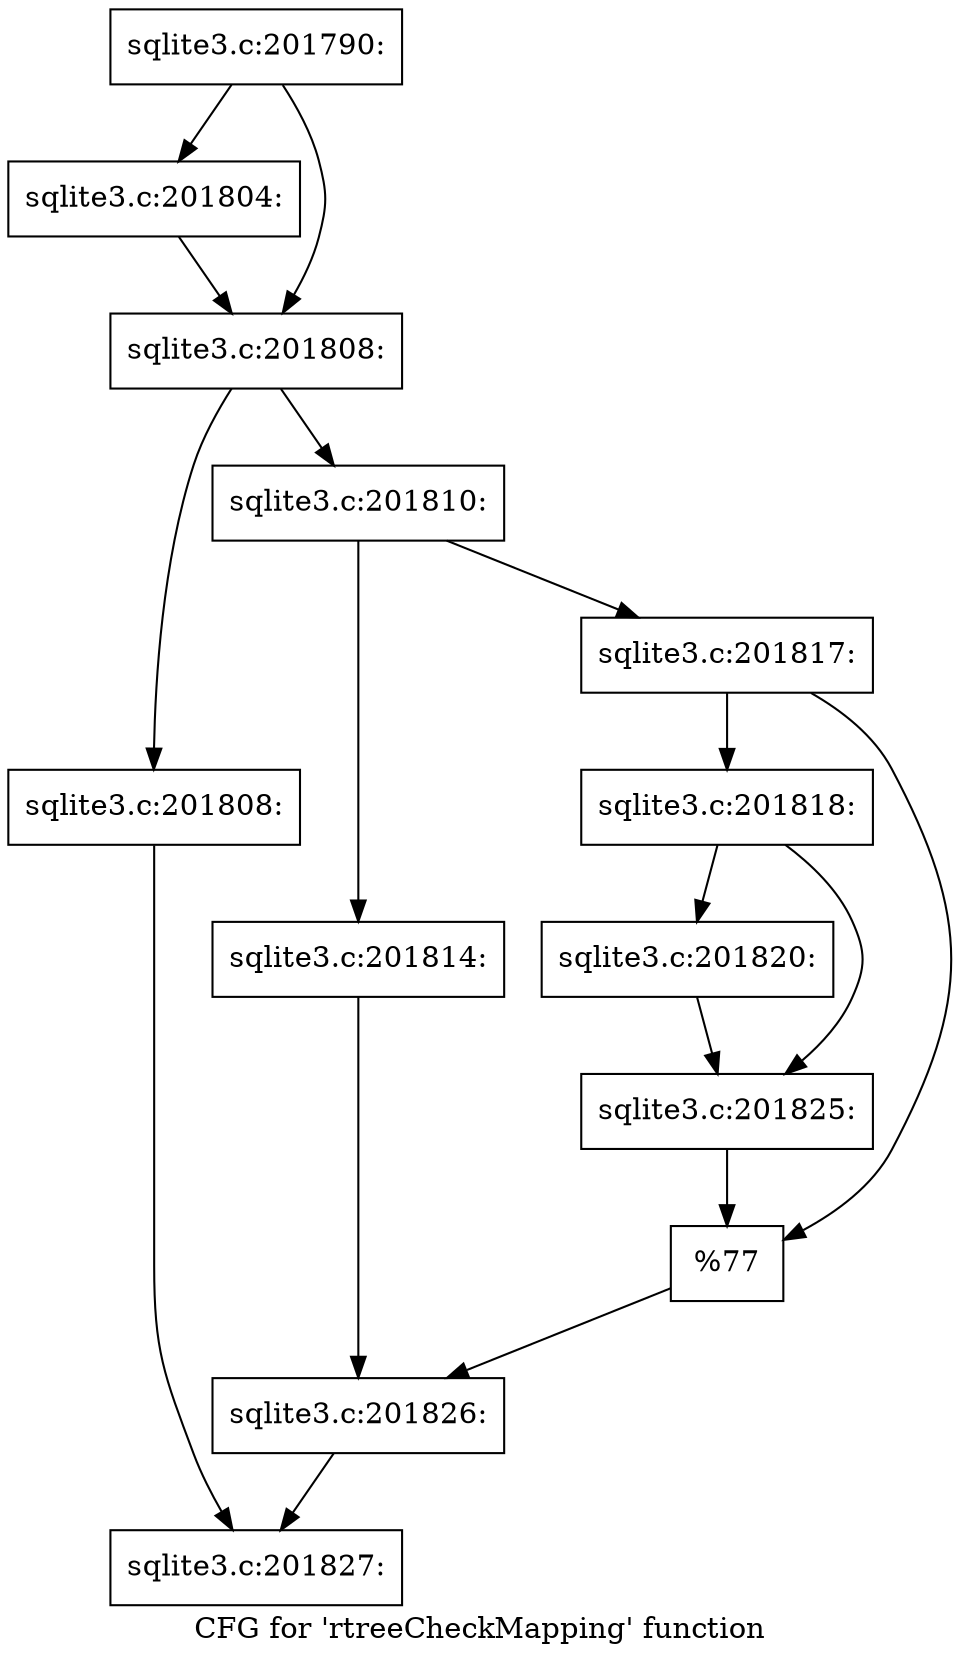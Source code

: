 digraph "CFG for 'rtreeCheckMapping' function" {
	label="CFG for 'rtreeCheckMapping' function";

	Node0x55c0fb45ac90 [shape=record,label="{sqlite3.c:201790:}"];
	Node0x55c0fb45ac90 -> Node0x55c0fb45d530;
	Node0x55c0fb45ac90 -> Node0x55c0fb45d580;
	Node0x55c0fb45d530 [shape=record,label="{sqlite3.c:201804:}"];
	Node0x55c0fb45d530 -> Node0x55c0fb45d580;
	Node0x55c0fb45d580 [shape=record,label="{sqlite3.c:201808:}"];
	Node0x55c0fb45d580 -> Node0x55c0fb45e9b0;
	Node0x55c0fb45d580 -> Node0x55c0fb45ea00;
	Node0x55c0fb45e9b0 [shape=record,label="{sqlite3.c:201808:}"];
	Node0x55c0fb45e9b0 -> Node0x55c0f9189720;
	Node0x55c0fb45ea00 [shape=record,label="{sqlite3.c:201810:}"];
	Node0x55c0fb45ea00 -> Node0x55c0fb45f900;
	Node0x55c0fb45ea00 -> Node0x55c0fb45f9a0;
	Node0x55c0fb45f900 [shape=record,label="{sqlite3.c:201814:}"];
	Node0x55c0fb45f900 -> Node0x55c0fb45f950;
	Node0x55c0fb45f9a0 [shape=record,label="{sqlite3.c:201817:}"];
	Node0x55c0fb45f9a0 -> Node0x55c0fb4607b0;
	Node0x55c0fb45f9a0 -> Node0x55c0fb460970;
	Node0x55c0fb4607b0 [shape=record,label="{sqlite3.c:201818:}"];
	Node0x55c0fb4607b0 -> Node0x55c0fb461250;
	Node0x55c0fb4607b0 -> Node0x55c0fb4612a0;
	Node0x55c0fb461250 [shape=record,label="{sqlite3.c:201820:}"];
	Node0x55c0fb461250 -> Node0x55c0fb4612a0;
	Node0x55c0fb4612a0 [shape=record,label="{sqlite3.c:201825:}"];
	Node0x55c0fb4612a0 -> Node0x55c0fb460970;
	Node0x55c0fb460970 [shape=record,label="{%77}"];
	Node0x55c0fb460970 -> Node0x55c0fb45f950;
	Node0x55c0fb45f950 [shape=record,label="{sqlite3.c:201826:}"];
	Node0x55c0fb45f950 -> Node0x55c0f9189720;
	Node0x55c0f9189720 [shape=record,label="{sqlite3.c:201827:}"];
}
